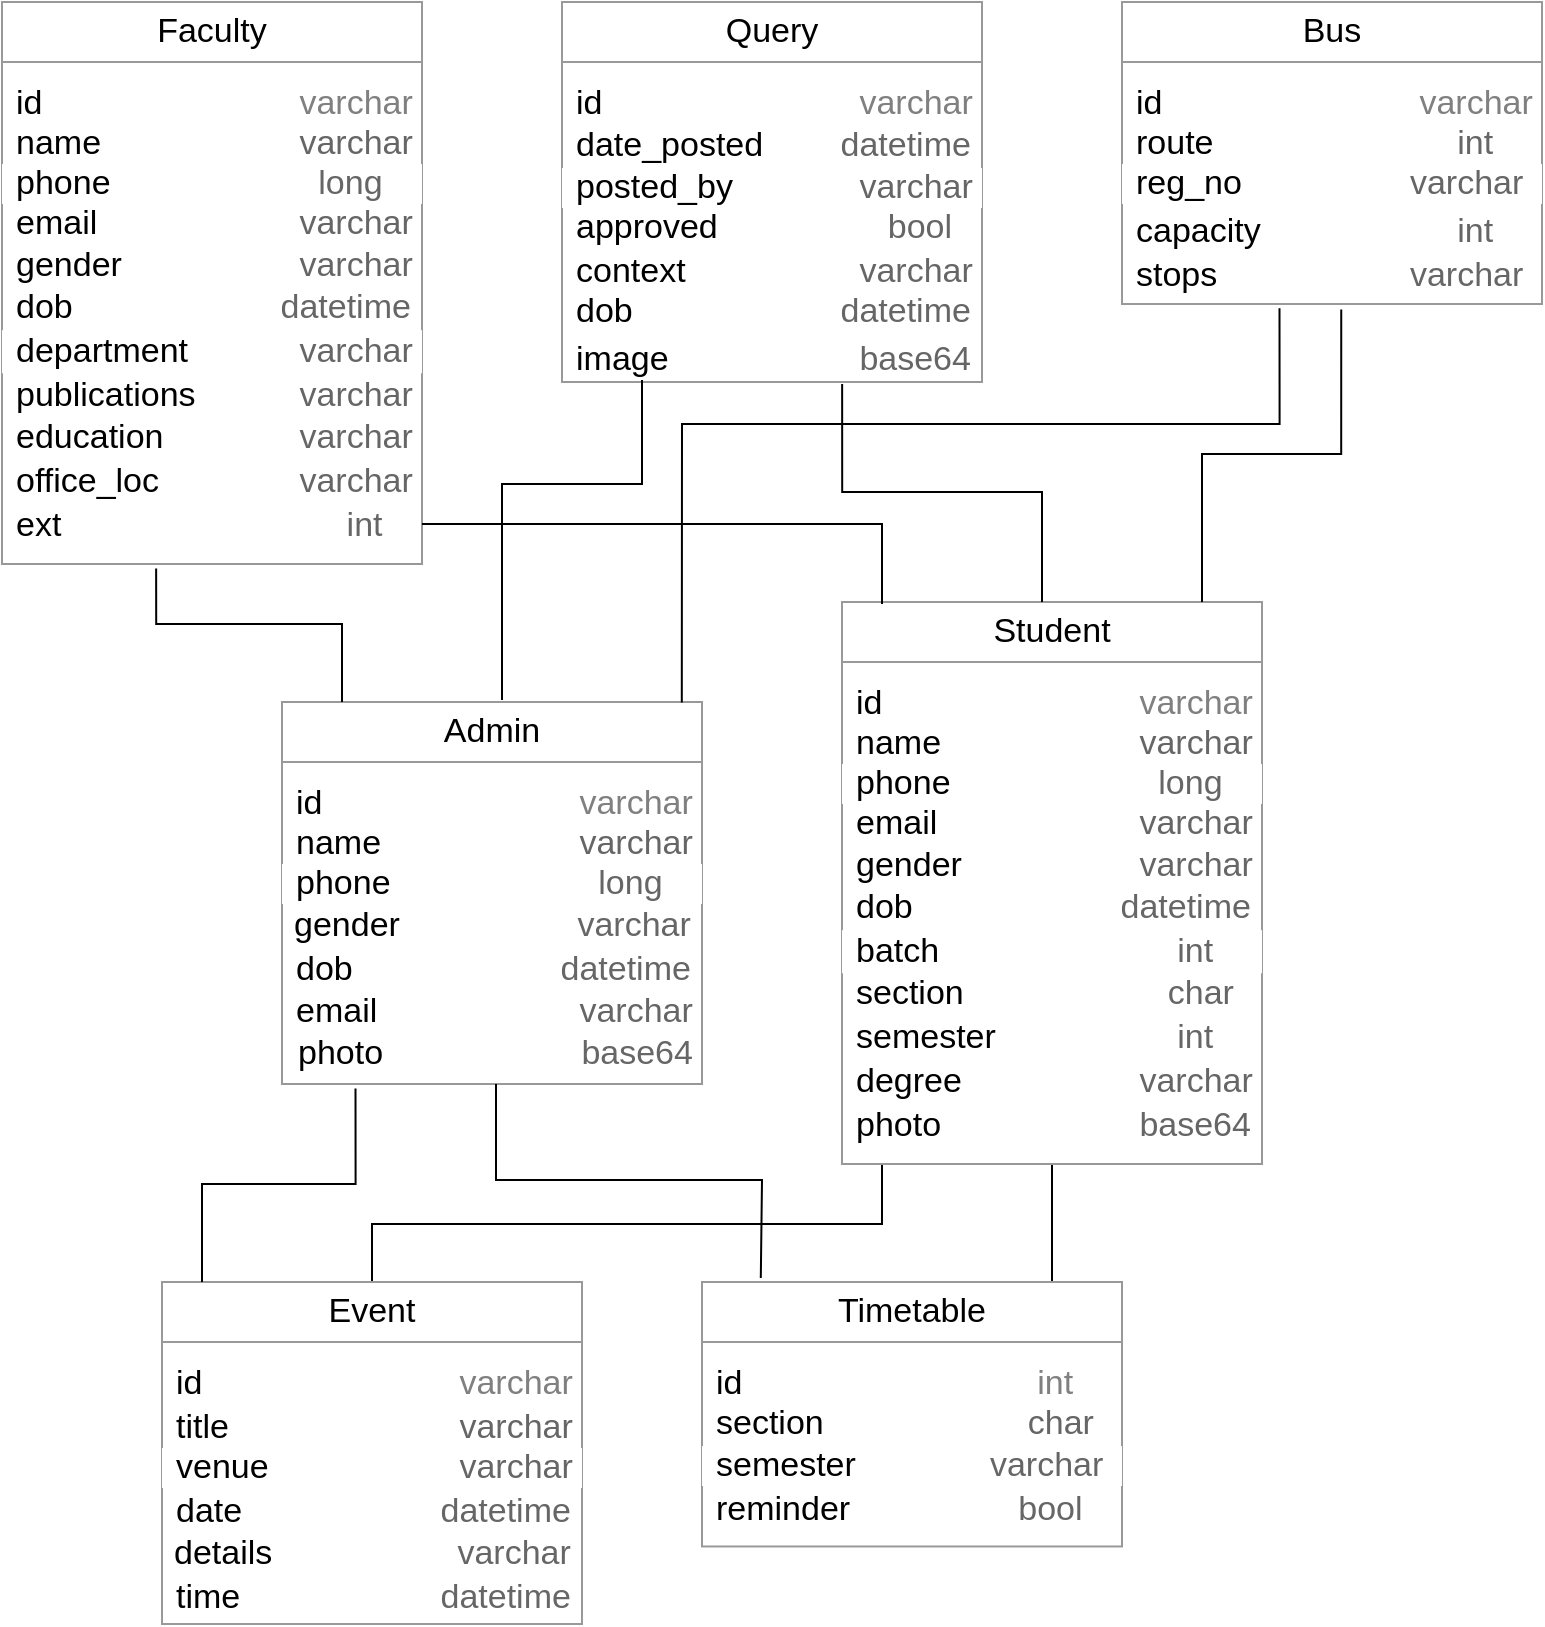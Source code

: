 <mxfile version="22.0.4" type="google">
  <diagram name="Page-1" id="ZrvhKkLFPCvadHWVegnk">
    <mxGraphModel grid="1" page="1" gridSize="10" guides="1" tooltips="1" connect="1" arrows="1" fold="1" pageScale="1" pageWidth="850" pageHeight="1100" math="0" shadow="0">
      <root>
        <mxCell id="0" />
        <mxCell id="1" parent="0" />
        <mxCell id="TV-LyPcgmKJFYzfQ5_gd-127" style="edgeStyle=orthogonalEdgeStyle;rounded=0;orthogonalLoop=1;jettySize=auto;html=1;endArrow=none;endFill=0;" edge="1" parent="1" source="TV-LyPcgmKJFYzfQ5_gd-1" target="TV-LyPcgmKJFYzfQ5_gd-99">
          <mxGeometry relative="1" as="geometry">
            <Array as="points">
              <mxPoint x="480" y="650" />
              <mxPoint x="225" y="650" />
            </Array>
          </mxGeometry>
        </mxCell>
        <mxCell id="TV-LyPcgmKJFYzfQ5_gd-128" style="edgeStyle=orthogonalEdgeStyle;rounded=0;orthogonalLoop=1;jettySize=auto;html=1;endArrow=none;endFill=0;" edge="1" parent="1" source="TV-LyPcgmKJFYzfQ5_gd-1" target="TV-LyPcgmKJFYzfQ5_gd-84">
          <mxGeometry relative="1" as="geometry">
            <Array as="points">
              <mxPoint x="565" y="670" />
              <mxPoint x="565" y="670" />
            </Array>
          </mxGeometry>
        </mxCell>
        <mxCell id="TV-LyPcgmKJFYzfQ5_gd-1" value="&amp;nbsp;" style="strokeWidth=1;shadow=0;dashed=0;align=center;html=1;shape=mxgraph.mockup.forms.rrect;rSize=0;strokeColor=#999999;fillColor=#ffffff;" vertex="1" parent="1">
          <mxGeometry x="460" y="340.0" width="210" height="280" as="geometry" />
        </mxCell>
        <mxCell id="TV-LyPcgmKJFYzfQ5_gd-2" value="&lt;font color=&quot;#000000&quot;&gt;Student&lt;/font&gt;" style="strokeWidth=1;shadow=0;dashed=0;align=center;html=1;shape=mxgraph.mockup.forms.rrect;rSize=0;strokeColor=#999999;fontColor=#008cff;fontSize=17;fillColor=#ffffff;resizeWidth=1;whiteSpace=wrap;" vertex="1" parent="TV-LyPcgmKJFYzfQ5_gd-1">
          <mxGeometry width="210" height="30" relative="1" as="geometry">
            <mxPoint y="-1" as="offset" />
          </mxGeometry>
        </mxCell>
        <mxCell id="TV-LyPcgmKJFYzfQ5_gd-3" value="&lt;font color=&quot;#000000&quot;&gt;id&lt;/font&gt;&lt;span style=&quot;white-space: pre;&quot;&gt;&#x9;&lt;/span&gt;&lt;span style=&quot;white-space: pre;&quot;&gt;&#x9;&lt;/span&gt;&lt;span style=&quot;white-space: pre;&quot;&gt;&#x9;&amp;nbsp;&lt;/span&gt;&amp;nbsp; &amp;nbsp; &amp;nbsp;&lt;font color=&quot;#808080&quot;&gt;varchar&lt;/font&gt;" style="strokeWidth=1;shadow=0;dashed=0;align=center;html=1;shape=mxgraph.mockup.forms.anchor;fontSize=17;fontColor=#666666;align=left;spacingLeft=5;resizeWidth=1;whiteSpace=wrap;" vertex="1" parent="TV-LyPcgmKJFYzfQ5_gd-1">
          <mxGeometry width="210" height="20" relative="1" as="geometry">
            <mxPoint y="40" as="offset" />
          </mxGeometry>
        </mxCell>
        <mxCell id="TV-LyPcgmKJFYzfQ5_gd-4" value="&lt;font color=&quot;#000000&quot;&gt;name&lt;/font&gt;&lt;span style=&quot;white-space: pre;&quot;&gt;&#x9;&lt;/span&gt;&lt;span style=&quot;white-space: pre;&quot;&gt;&#x9;&lt;/span&gt;&amp;nbsp; &amp;nbsp; &amp;nbsp; varchar" style="strokeWidth=1;shadow=0;dashed=0;align=center;html=1;shape=mxgraph.mockup.forms.anchor;fontSize=17;fontColor=#666666;align=left;spacingLeft=5;resizeWidth=1;whiteSpace=wrap;" vertex="1" parent="TV-LyPcgmKJFYzfQ5_gd-1">
          <mxGeometry width="210" height="20" relative="1" as="geometry">
            <mxPoint y="60" as="offset" />
          </mxGeometry>
        </mxCell>
        <mxCell id="TV-LyPcgmKJFYzfQ5_gd-5" value="&lt;font color=&quot;#000000&quot;&gt;phone&lt;/font&gt;&lt;span style=&quot;white-space: pre;&quot;&gt;&#x9;&lt;/span&gt;&lt;span style=&quot;white-space: pre;&quot;&gt;&#x9;&lt;span style=&quot;white-space: pre;&quot;&gt;&#x9;&lt;/span&gt;l&lt;/span&gt;ong" style="strokeWidth=1;shadow=0;dashed=0;align=center;html=1;shape=mxgraph.mockup.forms.rrect;rSize=0;fontSize=17;fontColor=#666666;align=left;spacingLeft=5;fillColor=#FFFFFF;strokeColor=none;resizeWidth=1;whiteSpace=wrap;" vertex="1" parent="TV-LyPcgmKJFYzfQ5_gd-1">
          <mxGeometry width="210" height="20" relative="1" as="geometry">
            <mxPoint y="80" as="offset" />
          </mxGeometry>
        </mxCell>
        <mxCell id="TV-LyPcgmKJFYzfQ5_gd-6" value="&lt;font color=&quot;#000000&quot;&gt;email&lt;/font&gt;&lt;span style=&quot;white-space: pre;&quot;&gt;&#x9;&lt;/span&gt;&lt;span style=&quot;white-space: pre;&quot;&gt;&#x9;&lt;/span&gt;&amp;nbsp; &amp;nbsp; &amp;nbsp; varchar" style="strokeWidth=1;shadow=0;dashed=0;align=center;html=1;shape=mxgraph.mockup.forms.anchor;fontSize=17;fontColor=#666666;align=left;spacingLeft=5;resizeWidth=1;whiteSpace=wrap;" vertex="1" parent="TV-LyPcgmKJFYzfQ5_gd-1">
          <mxGeometry width="210" height="20" relative="1" as="geometry">
            <mxPoint y="100" as="offset" />
          </mxGeometry>
        </mxCell>
        <mxCell id="TV-LyPcgmKJFYzfQ5_gd-19" value="&lt;font color=&quot;#000000&quot;&gt;gender&lt;/font&gt;&lt;span style=&quot;white-space: pre;&quot;&gt;&#x9;&lt;/span&gt;&lt;span style=&quot;white-space: pre;&quot;&gt;&#x9;&lt;/span&gt;&amp;nbsp; &amp;nbsp; &amp;nbsp; varchar" style="strokeWidth=1;shadow=0;dashed=0;align=center;html=1;shape=mxgraph.mockup.forms.anchor;fontSize=17;fontColor=#666666;align=left;spacingLeft=5;resizeWidth=1;whiteSpace=wrap;" vertex="1" parent="TV-LyPcgmKJFYzfQ5_gd-1">
          <mxGeometry y="120.003" width="210" height="21.538" as="geometry" />
        </mxCell>
        <mxCell id="TV-LyPcgmKJFYzfQ5_gd-20" value="&lt;font color=&quot;#000000&quot;&gt;dob&lt;/font&gt;&lt;span style=&quot;white-space: pre;&quot;&gt;&#x9;&lt;/span&gt;&lt;span style=&quot;white-space: pre;&quot;&gt;&#x9;&lt;/span&gt;&lt;span style=&quot;white-space: pre;&quot;&gt;&#x9;&lt;/span&gt;&amp;nbsp; &amp;nbsp; datetime" style="strokeWidth=1;shadow=0;dashed=0;align=center;html=1;shape=mxgraph.mockup.forms.anchor;fontSize=17;fontColor=#666666;align=left;spacingLeft=5;resizeWidth=1;whiteSpace=wrap;" vertex="1" parent="TV-LyPcgmKJFYzfQ5_gd-1">
          <mxGeometry y="141.543" width="210" height="21.538" as="geometry" />
        </mxCell>
        <mxCell id="TV-LyPcgmKJFYzfQ5_gd-21" value="&lt;font color=&quot;#000000&quot;&gt;batch&lt;/font&gt;&lt;span style=&quot;white-space: pre;&quot;&gt;&#x9;&lt;/span&gt;&lt;span style=&quot;white-space: pre;&quot;&gt;&#x9;&lt;span style=&quot;white-space: pre;&quot;&gt;&#x9;&lt;/span&gt;  i&lt;/span&gt;nt" style="strokeWidth=1;shadow=0;dashed=0;align=center;html=1;shape=mxgraph.mockup.forms.rrect;rSize=0;fontSize=17;fontColor=#666666;align=left;spacingLeft=5;fillColor=#FFFFFF;strokeColor=none;resizeWidth=1;whiteSpace=wrap;" vertex="1" parent="TV-LyPcgmKJFYzfQ5_gd-1">
          <mxGeometry y="163.082" width="210" height="21.538" as="geometry" />
        </mxCell>
        <mxCell id="TV-LyPcgmKJFYzfQ5_gd-22" value="&lt;font color=&quot;#000000&quot;&gt;section&lt;/font&gt;&lt;span style=&quot;white-space: pre;&quot;&gt;&#x9;&lt;/span&gt;&lt;span style=&quot;white-space: pre;&quot;&gt;&#x9;&lt;/span&gt;&amp;nbsp; &amp;nbsp; &amp;nbsp; &amp;nbsp; &amp;nbsp;char" style="strokeWidth=1;shadow=0;dashed=0;align=center;html=1;shape=mxgraph.mockup.forms.anchor;fontSize=17;fontColor=#666666;align=left;spacingLeft=5;resizeWidth=1;whiteSpace=wrap;" vertex="1" parent="TV-LyPcgmKJFYzfQ5_gd-1">
          <mxGeometry y="184.621" width="210" height="21.538" as="geometry" />
        </mxCell>
        <mxCell id="TV-LyPcgmKJFYzfQ5_gd-24" value="&lt;font color=&quot;#000000&quot;&gt;semester&lt;/font&gt;&lt;span style=&quot;white-space: pre;&quot;&gt;&#x9;&lt;/span&gt;&lt;span style=&quot;white-space: pre;&quot;&gt;&#x9;&lt;/span&gt;&amp;nbsp; &amp;nbsp; &lt;span style=&quot;white-space: pre;&quot;&gt;&#x9;&lt;/span&gt;&amp;nbsp; int" style="strokeWidth=1;shadow=0;dashed=0;align=center;html=1;shape=mxgraph.mockup.forms.anchor;fontSize=17;fontColor=#666666;align=left;spacingLeft=5;resizeWidth=1;whiteSpace=wrap;" vertex="1" parent="TV-LyPcgmKJFYzfQ5_gd-1">
          <mxGeometry y="206.157" width="210" height="21.538" as="geometry" />
        </mxCell>
        <mxCell id="TV-LyPcgmKJFYzfQ5_gd-26" value="&lt;font color=&quot;#000000&quot;&gt;degree&lt;/font&gt;&lt;span style=&quot;white-space: pre;&quot;&gt;&#x9;&lt;/span&gt;&lt;span style=&quot;white-space: pre;&quot;&gt;&#x9;&lt;/span&gt;&amp;nbsp; &amp;nbsp; &amp;nbsp; varchar" style="strokeWidth=1;shadow=0;dashed=0;align=center;html=1;shape=mxgraph.mockup.forms.anchor;fontSize=17;fontColor=#666666;align=left;spacingLeft=5;resizeWidth=1;whiteSpace=wrap;" vertex="1" parent="TV-LyPcgmKJFYzfQ5_gd-1">
          <mxGeometry y="228.462" width="210" height="21.538" as="geometry" />
        </mxCell>
        <mxCell id="TV-LyPcgmKJFYzfQ5_gd-27" value="&lt;font color=&quot;#000000&quot;&gt;photo&lt;/font&gt;&lt;span style=&quot;white-space: pre;&quot;&gt;&#x9;&lt;/span&gt;&lt;span style=&quot;white-space: pre;&quot;&gt;&#x9;&lt;/span&gt;&amp;nbsp; &amp;nbsp; &amp;nbsp; base64" style="strokeWidth=1;shadow=0;dashed=0;align=center;html=1;shape=mxgraph.mockup.forms.anchor;fontSize=17;fontColor=#666666;align=left;spacingLeft=5;resizeWidth=1;whiteSpace=wrap;" vertex="1" parent="TV-LyPcgmKJFYzfQ5_gd-1">
          <mxGeometry y="250.004" width="210" height="21.538" as="geometry" />
        </mxCell>
        <mxCell id="TV-LyPcgmKJFYzfQ5_gd-29" value="&amp;nbsp;" style="strokeWidth=1;shadow=0;dashed=0;align=center;html=1;shape=mxgraph.mockup.forms.rrect;rSize=0;strokeColor=#999999;fillColor=#ffffff;" vertex="1" parent="1">
          <mxGeometry x="180" y="390" width="210" height="190" as="geometry" />
        </mxCell>
        <mxCell id="TV-LyPcgmKJFYzfQ5_gd-30" value="&lt;font color=&quot;#000000&quot;&gt;Admin&lt;/font&gt;" style="strokeWidth=1;shadow=0;dashed=0;align=center;html=1;shape=mxgraph.mockup.forms.rrect;rSize=0;strokeColor=#999999;fontColor=#008cff;fontSize=17;fillColor=#ffffff;resizeWidth=1;whiteSpace=wrap;" vertex="1" parent="TV-LyPcgmKJFYzfQ5_gd-29">
          <mxGeometry width="210" height="30" relative="1" as="geometry">
            <mxPoint y="-1" as="offset" />
          </mxGeometry>
        </mxCell>
        <mxCell id="TV-LyPcgmKJFYzfQ5_gd-31" value="&lt;font color=&quot;#000000&quot;&gt;id&lt;/font&gt;&lt;span style=&quot;white-space: pre;&quot;&gt;&#x9;&lt;/span&gt;&lt;span style=&quot;white-space: pre;&quot;&gt;&#x9;&lt;/span&gt;&lt;span style=&quot;white-space: pre;&quot;&gt;&#x9;&amp;nbsp;&lt;/span&gt;&amp;nbsp; &amp;nbsp; &amp;nbsp;&lt;font color=&quot;#808080&quot;&gt;varchar&lt;/font&gt;" style="strokeWidth=1;shadow=0;dashed=0;align=center;html=1;shape=mxgraph.mockup.forms.anchor;fontSize=17;fontColor=#666666;align=left;spacingLeft=5;resizeWidth=1;whiteSpace=wrap;" vertex="1" parent="TV-LyPcgmKJFYzfQ5_gd-29">
          <mxGeometry width="210" height="20" relative="1" as="geometry">
            <mxPoint y="40" as="offset" />
          </mxGeometry>
        </mxCell>
        <mxCell id="TV-LyPcgmKJFYzfQ5_gd-32" value="&lt;font color=&quot;#000000&quot;&gt;name&lt;/font&gt;&lt;span style=&quot;white-space: pre;&quot;&gt;&#x9;&lt;/span&gt;&lt;span style=&quot;white-space: pre;&quot;&gt;&#x9;&lt;/span&gt;&amp;nbsp; &amp;nbsp; &amp;nbsp; varchar" style="strokeWidth=1;shadow=0;dashed=0;align=center;html=1;shape=mxgraph.mockup.forms.anchor;fontSize=17;fontColor=#666666;align=left;spacingLeft=5;resizeWidth=1;whiteSpace=wrap;" vertex="1" parent="TV-LyPcgmKJFYzfQ5_gd-29">
          <mxGeometry width="210" height="20" relative="1" as="geometry">
            <mxPoint y="60" as="offset" />
          </mxGeometry>
        </mxCell>
        <mxCell id="TV-LyPcgmKJFYzfQ5_gd-33" value="&lt;font color=&quot;#000000&quot;&gt;phone&lt;/font&gt;&lt;span style=&quot;white-space: pre;&quot;&gt;&#x9;&lt;/span&gt;&lt;span style=&quot;white-space: pre;&quot;&gt;&#x9;&lt;span style=&quot;white-space: pre;&quot;&gt;&#x9;&lt;/span&gt;l&lt;/span&gt;ong" style="strokeWidth=1;shadow=0;dashed=0;align=center;html=1;shape=mxgraph.mockup.forms.rrect;rSize=0;fontSize=17;fontColor=#666666;align=left;spacingLeft=5;fillColor=#FFFFFF;strokeColor=none;resizeWidth=1;whiteSpace=wrap;" vertex="1" parent="TV-LyPcgmKJFYzfQ5_gd-29">
          <mxGeometry width="210" height="20" relative="1" as="geometry">
            <mxPoint y="80" as="offset" />
          </mxGeometry>
        </mxCell>
        <mxCell id="TV-LyPcgmKJFYzfQ5_gd-34" value="&lt;font color=&quot;#000000&quot;&gt;email&lt;/font&gt;&lt;span style=&quot;white-space: pre;&quot;&gt;&#x9;&lt;/span&gt;&lt;span style=&quot;white-space: pre;&quot;&gt;&#x9;&lt;/span&gt;&amp;nbsp; &amp;nbsp; &amp;nbsp; varchar" style="strokeWidth=1;shadow=0;dashed=0;align=center;html=1;shape=mxgraph.mockup.forms.anchor;fontSize=17;fontColor=#666666;align=left;spacingLeft=5;resizeWidth=1;whiteSpace=wrap;" vertex="1" parent="TV-LyPcgmKJFYzfQ5_gd-29">
          <mxGeometry width="210" height="20" relative="1" as="geometry">
            <mxPoint y="144" as="offset" />
          </mxGeometry>
        </mxCell>
        <mxCell id="TV-LyPcgmKJFYzfQ5_gd-35" value="&lt;font color=&quot;#000000&quot;&gt;gender&lt;/font&gt;&lt;span style=&quot;white-space: pre;&quot;&gt;&#x9;&lt;/span&gt;&lt;span style=&quot;white-space: pre;&quot;&gt;&#x9;&lt;/span&gt;&amp;nbsp; &amp;nbsp; &amp;nbsp; varchar" style="strokeWidth=1;shadow=0;dashed=0;align=center;html=1;shape=mxgraph.mockup.forms.anchor;fontSize=17;fontColor=#666666;align=left;spacingLeft=5;resizeWidth=1;whiteSpace=wrap;" vertex="1" parent="TV-LyPcgmKJFYzfQ5_gd-29">
          <mxGeometry x="-1" y="104.001" width="210" height="14.615" as="geometry" />
        </mxCell>
        <mxCell id="TV-LyPcgmKJFYzfQ5_gd-36" value="&lt;font color=&quot;#000000&quot;&gt;dob&lt;/font&gt;&lt;span style=&quot;white-space: pre;&quot;&gt;&#x9;&lt;/span&gt;&lt;span style=&quot;white-space: pre;&quot;&gt;&#x9;&lt;/span&gt;&lt;span style=&quot;white-space: pre;&quot;&gt;&#x9;&lt;/span&gt;&amp;nbsp; &amp;nbsp; datetime" style="strokeWidth=1;shadow=0;dashed=0;align=center;html=1;shape=mxgraph.mockup.forms.anchor;fontSize=17;fontColor=#666666;align=left;spacingLeft=5;resizeWidth=1;whiteSpace=wrap;" vertex="1" parent="TV-LyPcgmKJFYzfQ5_gd-29">
          <mxGeometry y="125.997" width="210" height="14.615" as="geometry" />
        </mxCell>
        <mxCell id="TV-LyPcgmKJFYzfQ5_gd-41" value="&lt;font color=&quot;#000000&quot;&gt;photo&lt;/font&gt;&lt;span style=&quot;white-space: pre;&quot;&gt;&#x9;&lt;/span&gt;&lt;span style=&quot;white-space: pre;&quot;&gt;&#x9;&lt;/span&gt;&amp;nbsp; &amp;nbsp; &amp;nbsp; base64" style="strokeWidth=1;shadow=0;dashed=0;align=center;html=1;shape=mxgraph.mockup.forms.anchor;fontSize=17;fontColor=#666666;align=left;spacingLeft=5;resizeWidth=1;whiteSpace=wrap;" vertex="1" parent="TV-LyPcgmKJFYzfQ5_gd-29">
          <mxGeometry x="1" y="168.004" width="210" height="14.615" as="geometry" />
        </mxCell>
        <mxCell id="TV-LyPcgmKJFYzfQ5_gd-51" value="&amp;nbsp;" style="strokeWidth=1;shadow=0;dashed=0;align=center;html=1;shape=mxgraph.mockup.forms.rrect;rSize=0;strokeColor=#999999;fillColor=#ffffff;" vertex="1" parent="1">
          <mxGeometry x="600" y="40" width="210" height="150" as="geometry" />
        </mxCell>
        <mxCell id="TV-LyPcgmKJFYzfQ5_gd-52" value="&lt;font color=&quot;#000000&quot;&gt;Bus&lt;/font&gt;" style="strokeWidth=1;shadow=0;dashed=0;align=center;html=1;shape=mxgraph.mockup.forms.rrect;rSize=0;strokeColor=#999999;fontColor=#008cff;fontSize=17;fillColor=#ffffff;resizeWidth=1;whiteSpace=wrap;" vertex="1" parent="TV-LyPcgmKJFYzfQ5_gd-51">
          <mxGeometry width="210" height="30" relative="1" as="geometry">
            <mxPoint y="-1" as="offset" />
          </mxGeometry>
        </mxCell>
        <mxCell id="TV-LyPcgmKJFYzfQ5_gd-53" value="&lt;font color=&quot;#000000&quot;&gt;id&lt;/font&gt;&lt;span style=&quot;white-space: pre;&quot;&gt;&#x9;&lt;/span&gt;&lt;span style=&quot;white-space: pre;&quot;&gt;&#x9;&lt;/span&gt;&lt;span style=&quot;white-space: pre;&quot;&gt;&#x9;&amp;nbsp;&lt;/span&gt;&amp;nbsp; &amp;nbsp; &amp;nbsp;&lt;font color=&quot;#808080&quot;&gt;varchar&lt;/font&gt;" style="strokeWidth=1;shadow=0;dashed=0;align=center;html=1;shape=mxgraph.mockup.forms.anchor;fontSize=17;fontColor=#666666;align=left;spacingLeft=5;resizeWidth=1;whiteSpace=wrap;" vertex="1" parent="TV-LyPcgmKJFYzfQ5_gd-51">
          <mxGeometry width="210" height="20" relative="1" as="geometry">
            <mxPoint y="40" as="offset" />
          </mxGeometry>
        </mxCell>
        <mxCell id="TV-LyPcgmKJFYzfQ5_gd-54" value="&lt;font color=&quot;#000000&quot;&gt;route&lt;/font&gt;&lt;span style=&quot;white-space: pre;&quot;&gt;&#x9;&lt;/span&gt;&lt;span style=&quot;white-space: pre;&quot;&gt;&#x9;&lt;/span&gt;&amp;nbsp; &amp;nbsp; &amp;nbsp; &lt;span style=&quot;white-space: pre;&quot;&gt;&#x9;&lt;/span&gt;&amp;nbsp; int" style="strokeWidth=1;shadow=0;dashed=0;align=center;html=1;shape=mxgraph.mockup.forms.anchor;fontSize=17;fontColor=#666666;align=left;spacingLeft=5;resizeWidth=1;whiteSpace=wrap;" vertex="1" parent="TV-LyPcgmKJFYzfQ5_gd-51">
          <mxGeometry width="210" height="20" relative="1" as="geometry">
            <mxPoint y="60" as="offset" />
          </mxGeometry>
        </mxCell>
        <mxCell id="TV-LyPcgmKJFYzfQ5_gd-55" value="&lt;font color=&quot;#000000&quot;&gt;reg_no&amp;nbsp; &amp;nbsp; &lt;/font&gt;&lt;span style=&quot;white-space: pre;&quot;&gt;&#x9;&lt;/span&gt;&lt;span style=&quot;white-space: pre;&quot;&gt;&#x9;&lt;/span&gt;&amp;nbsp; &amp;nbsp; &amp;nbsp;varchar" style="strokeWidth=1;shadow=0;dashed=0;align=center;html=1;shape=mxgraph.mockup.forms.rrect;rSize=0;fontSize=17;fontColor=#666666;align=left;spacingLeft=5;fillColor=#FFFFFF;strokeColor=none;resizeWidth=1;whiteSpace=wrap;" vertex="1" parent="TV-LyPcgmKJFYzfQ5_gd-51">
          <mxGeometry width="210" height="20" relative="1" as="geometry">
            <mxPoint y="80" as="offset" />
          </mxGeometry>
        </mxCell>
        <mxCell id="TV-LyPcgmKJFYzfQ5_gd-57" value="&lt;font color=&quot;#000000&quot;&gt;capacity&lt;/font&gt;&lt;span style=&quot;white-space: pre;&quot;&gt;&#x9;&lt;/span&gt;&lt;span style=&quot;white-space: pre;&quot;&gt;&#x9;&lt;/span&gt;&amp;nbsp; &amp;nbsp; &amp;nbsp;&lt;span style=&quot;white-space: pre;&quot;&gt;&#x9;&lt;/span&gt;&amp;nbsp; int" style="strokeWidth=1;shadow=0;dashed=0;align=center;html=1;shape=mxgraph.mockup.forms.anchor;fontSize=17;fontColor=#666666;align=left;spacingLeft=5;resizeWidth=1;whiteSpace=wrap;" vertex="1" parent="TV-LyPcgmKJFYzfQ5_gd-51">
          <mxGeometry y="107.996" width="210" height="11.538" as="geometry" />
        </mxCell>
        <mxCell id="TV-LyPcgmKJFYzfQ5_gd-58" value="&lt;font color=&quot;#000000&quot;&gt;stops&lt;/font&gt;&lt;span style=&quot;white-space: pre;&quot;&gt;&#x9;&lt;/span&gt;&lt;span style=&quot;white-space: pre;&quot;&gt;&#x9;&lt;/span&gt;&amp;nbsp; &amp;nbsp; &amp;nbsp;varchar" style="strokeWidth=1;shadow=0;dashed=0;align=center;html=1;shape=mxgraph.mockup.forms.anchor;fontSize=17;fontColor=#666666;align=left;spacingLeft=5;resizeWidth=1;whiteSpace=wrap;" vertex="1" parent="TV-LyPcgmKJFYzfQ5_gd-51">
          <mxGeometry y="130.001" width="210" height="11.538" as="geometry" />
        </mxCell>
        <mxCell id="TV-LyPcgmKJFYzfQ5_gd-60" value="&amp;nbsp;" style="strokeWidth=1;shadow=0;dashed=0;align=center;html=1;shape=mxgraph.mockup.forms.rrect;rSize=0;strokeColor=#999999;fillColor=#ffffff;" vertex="1" parent="1">
          <mxGeometry x="320" y="40" width="210" height="189.002" as="geometry" />
        </mxCell>
        <mxCell id="TV-LyPcgmKJFYzfQ5_gd-61" value="&lt;font color=&quot;#000000&quot;&gt;Query&lt;/font&gt;" style="strokeWidth=1;shadow=0;dashed=0;align=center;html=1;shape=mxgraph.mockup.forms.rrect;rSize=0;strokeColor=#999999;fontColor=#008cff;fontSize=17;fillColor=#ffffff;resizeWidth=1;whiteSpace=wrap;" vertex="1" parent="TV-LyPcgmKJFYzfQ5_gd-60">
          <mxGeometry width="210" height="30" relative="1" as="geometry">
            <mxPoint y="-1" as="offset" />
          </mxGeometry>
        </mxCell>
        <mxCell id="TV-LyPcgmKJFYzfQ5_gd-62" value="&lt;font color=&quot;#000000&quot;&gt;id&lt;/font&gt;&lt;span style=&quot;white-space: pre;&quot;&gt;&#x9;&lt;/span&gt;&lt;span style=&quot;white-space: pre;&quot;&gt;&#x9;&lt;/span&gt;&lt;span style=&quot;white-space: pre;&quot;&gt;&#x9;&amp;nbsp;&lt;/span&gt;&amp;nbsp; &amp;nbsp; &amp;nbsp;&lt;font color=&quot;#808080&quot;&gt;varchar&lt;/font&gt;" style="strokeWidth=1;shadow=0;dashed=0;align=center;html=1;shape=mxgraph.mockup.forms.anchor;fontSize=17;fontColor=#666666;align=left;spacingLeft=5;resizeWidth=1;whiteSpace=wrap;" vertex="1" parent="TV-LyPcgmKJFYzfQ5_gd-60">
          <mxGeometry width="210" height="20" relative="1" as="geometry">
            <mxPoint y="40" as="offset" />
          </mxGeometry>
        </mxCell>
        <mxCell id="TV-LyPcgmKJFYzfQ5_gd-63" value="&lt;font color=&quot;#000000&quot;&gt;date_posted&lt;/font&gt;&lt;span style=&quot;white-space: pre;&quot;&gt;&#x9;&lt;/span&gt;&amp;nbsp; &amp;nbsp; datetime" style="strokeWidth=1;shadow=0;dashed=0;align=center;html=1;shape=mxgraph.mockup.forms.anchor;fontSize=17;fontColor=#666666;align=left;spacingLeft=5;resizeWidth=1;whiteSpace=wrap;" vertex="1" parent="TV-LyPcgmKJFYzfQ5_gd-60">
          <mxGeometry width="210" height="20" relative="1" as="geometry">
            <mxPoint y="61" as="offset" />
          </mxGeometry>
        </mxCell>
        <mxCell id="TV-LyPcgmKJFYzfQ5_gd-64" value="&lt;font color=&quot;#000000&quot;&gt;posted_by&lt;/font&gt;&lt;span style=&quot;white-space: pre;&quot;&gt;&#x9;&lt;/span&gt;&amp;nbsp; &amp;nbsp; &amp;nbsp; varchar" style="strokeWidth=1;shadow=0;dashed=0;align=center;html=1;shape=mxgraph.mockup.forms.rrect;rSize=0;fontSize=17;fontColor=#666666;align=left;spacingLeft=5;fillColor=#FFFFFF;strokeColor=none;resizeWidth=1;whiteSpace=wrap;" vertex="1" parent="TV-LyPcgmKJFYzfQ5_gd-60">
          <mxGeometry width="210" height="20" relative="1" as="geometry">
            <mxPoint y="82" as="offset" />
          </mxGeometry>
        </mxCell>
        <mxCell id="TV-LyPcgmKJFYzfQ5_gd-65" value="&lt;font color=&quot;#000000&quot;&gt;approved&lt;/font&gt;&lt;span style=&quot;white-space: pre;&quot;&gt;&#x9;&lt;/span&gt;&lt;span style=&quot;white-space: pre;&quot;&gt;&#x9;&lt;/span&gt;&amp;nbsp; &amp;nbsp; &amp;nbsp; &amp;nbsp; &amp;nbsp;bool" style="strokeWidth=1;shadow=0;dashed=0;align=center;html=1;shape=mxgraph.mockup.forms.anchor;fontSize=17;fontColor=#666666;align=left;spacingLeft=5;resizeWidth=1;whiteSpace=wrap;" vertex="1" parent="TV-LyPcgmKJFYzfQ5_gd-60">
          <mxGeometry width="210" height="20" relative="1" as="geometry">
            <mxPoint y="102" as="offset" />
          </mxGeometry>
        </mxCell>
        <mxCell id="TV-LyPcgmKJFYzfQ5_gd-66" value="&lt;font color=&quot;#000000&quot;&gt;context&lt;/font&gt;&lt;span style=&quot;white-space: pre;&quot;&gt;&#x9;&lt;/span&gt;&lt;span style=&quot;white-space: pre;&quot;&gt;&#x9;&lt;/span&gt;&amp;nbsp; &amp;nbsp; &amp;nbsp; varchar" style="strokeWidth=1;shadow=0;dashed=0;align=center;html=1;shape=mxgraph.mockup.forms.anchor;fontSize=17;fontColor=#666666;align=left;spacingLeft=5;resizeWidth=1;whiteSpace=wrap;" vertex="1" parent="TV-LyPcgmKJFYzfQ5_gd-60">
          <mxGeometry y="126.352" width="210" height="14.538" as="geometry" />
        </mxCell>
        <mxCell id="TV-LyPcgmKJFYzfQ5_gd-67" value="&lt;font color=&quot;#000000&quot;&gt;dob&lt;/font&gt;&lt;span style=&quot;white-space: pre;&quot;&gt;&#x9;&lt;/span&gt;&lt;span style=&quot;white-space: pre;&quot;&gt;&#x9;&lt;/span&gt;&lt;span style=&quot;white-space: pre;&quot;&gt;&#x9;&lt;/span&gt;&amp;nbsp; &amp;nbsp; datetime" style="strokeWidth=1;shadow=0;dashed=0;align=center;html=1;shape=mxgraph.mockup.forms.anchor;fontSize=17;fontColor=#666666;align=left;spacingLeft=5;resizeWidth=1;whiteSpace=wrap;" vertex="1" parent="TV-LyPcgmKJFYzfQ5_gd-60">
          <mxGeometry y="146.891" width="210" height="14.538" as="geometry" />
        </mxCell>
        <mxCell id="TV-LyPcgmKJFYzfQ5_gd-72" value="&lt;font color=&quot;#000000&quot;&gt;image&lt;/font&gt;&lt;span style=&quot;white-space: pre;&quot;&gt;&#x9;&lt;/span&gt;&lt;span style=&quot;white-space: pre;&quot;&gt;&#x9;&lt;/span&gt;&amp;nbsp; &amp;nbsp; &amp;nbsp; base64" style="strokeWidth=1;shadow=0;dashed=0;align=center;html=1;shape=mxgraph.mockup.forms.anchor;fontSize=17;fontColor=#666666;align=left;spacingLeft=5;resizeWidth=1;whiteSpace=wrap;" vertex="1" parent="TV-LyPcgmKJFYzfQ5_gd-60">
          <mxGeometry y="167.464" width="210" height="21.538" as="geometry" />
        </mxCell>
        <mxCell id="TV-LyPcgmKJFYzfQ5_gd-83" value="&amp;nbsp;" style="strokeWidth=1;shadow=0;dashed=0;align=center;html=1;shape=mxgraph.mockup.forms.rrect;rSize=0;strokeColor=#999999;fillColor=#ffffff;" vertex="1" parent="1">
          <mxGeometry x="390" y="680" width="210" height="131.23" as="geometry" />
        </mxCell>
        <mxCell id="TV-LyPcgmKJFYzfQ5_gd-84" value="&lt;font color=&quot;#000000&quot;&gt;Timetable&lt;/font&gt;" style="strokeWidth=1;shadow=0;dashed=0;align=center;html=1;shape=mxgraph.mockup.forms.rrect;rSize=0;strokeColor=#999999;fontColor=#008cff;fontSize=17;fillColor=#ffffff;resizeWidth=1;whiteSpace=wrap;" vertex="1" parent="TV-LyPcgmKJFYzfQ5_gd-83">
          <mxGeometry width="210" height="30" relative="1" as="geometry">
            <mxPoint y="-1" as="offset" />
          </mxGeometry>
        </mxCell>
        <mxCell id="TV-LyPcgmKJFYzfQ5_gd-85" value="&lt;font color=&quot;#000000&quot;&gt;id&lt;/font&gt;&lt;span style=&quot;white-space: pre;&quot;&gt;&#x9;&lt;/span&gt;&lt;span style=&quot;white-space: pre;&quot;&gt;&#x9;&lt;/span&gt;&lt;span style=&quot;white-space: pre;&quot;&gt;&#x9;&amp;nbsp;&lt;/span&gt;&amp;nbsp; &amp;nbsp; &amp;nbsp;&lt;span style=&quot;white-space: pre;&quot;&gt;&#x9;&lt;/span&gt;&amp;nbsp;&amp;nbsp;&lt;font color=&quot;#808080&quot;&gt;int&lt;/font&gt;" style="strokeWidth=1;shadow=0;dashed=0;align=center;html=1;shape=mxgraph.mockup.forms.anchor;fontSize=17;fontColor=#666666;align=left;spacingLeft=5;resizeWidth=1;whiteSpace=wrap;" vertex="1" parent="TV-LyPcgmKJFYzfQ5_gd-83">
          <mxGeometry width="210" height="20" relative="1" as="geometry">
            <mxPoint y="40" as="offset" />
          </mxGeometry>
        </mxCell>
        <mxCell id="TV-LyPcgmKJFYzfQ5_gd-86" value="&lt;font color=&quot;#000000&quot;&gt;section&lt;/font&gt;&lt;span style=&quot;white-space: pre;&quot;&gt;&#x9;&lt;/span&gt;&lt;span style=&quot;white-space: pre;&quot;&gt;&#x9;&lt;/span&gt;&amp;nbsp; &amp;nbsp; &amp;nbsp; &amp;nbsp; &amp;nbsp;char" style="strokeWidth=1;shadow=0;dashed=0;align=center;html=1;shape=mxgraph.mockup.forms.anchor;fontSize=17;fontColor=#666666;align=left;spacingLeft=5;resizeWidth=1;whiteSpace=wrap;" vertex="1" parent="TV-LyPcgmKJFYzfQ5_gd-83">
          <mxGeometry width="210" height="20" relative="1" as="geometry">
            <mxPoint y="60" as="offset" />
          </mxGeometry>
        </mxCell>
        <mxCell id="TV-LyPcgmKJFYzfQ5_gd-87" value="&lt;font color=&quot;#000000&quot;&gt;semester&lt;/font&gt;&lt;span style=&quot;white-space: pre;&quot;&gt;&#x9;&lt;/span&gt;&lt;span style=&quot;white-space: pre;&quot;&gt;&#x9;&lt;/span&gt;&amp;nbsp; &amp;nbsp; &amp;nbsp;varchar" style="strokeWidth=1;shadow=0;dashed=0;align=center;html=1;shape=mxgraph.mockup.forms.rrect;rSize=0;fontSize=17;fontColor=#666666;align=left;spacingLeft=5;fillColor=#FFFFFF;strokeColor=none;resizeWidth=1;whiteSpace=wrap;" vertex="1" parent="TV-LyPcgmKJFYzfQ5_gd-83">
          <mxGeometry width="210" height="20" relative="1" as="geometry">
            <mxPoint y="81" as="offset" />
          </mxGeometry>
        </mxCell>
        <mxCell id="TV-LyPcgmKJFYzfQ5_gd-88" value="&lt;font color=&quot;#000000&quot;&gt;reminder&lt;/font&gt;&lt;span style=&quot;white-space: pre;&quot;&gt;&#x9;&lt;/span&gt;&lt;span style=&quot;white-space: pre;&quot;&gt;&#x9;&lt;/span&gt;&amp;nbsp; &amp;nbsp; &amp;nbsp;&lt;span style=&quot;white-space: pre;&quot;&gt;&#x9;&lt;/span&gt;bool" style="strokeWidth=1;shadow=0;dashed=0;align=center;html=1;shape=mxgraph.mockup.forms.anchor;fontSize=17;fontColor=#666666;align=left;spacingLeft=5;resizeWidth=1;whiteSpace=wrap;" vertex="1" parent="TV-LyPcgmKJFYzfQ5_gd-83">
          <mxGeometry y="108.232" width="210" height="10.095" as="geometry" />
        </mxCell>
        <mxCell id="TV-LyPcgmKJFYzfQ5_gd-98" value="&amp;nbsp;" style="strokeWidth=1;shadow=0;dashed=0;align=center;html=1;shape=mxgraph.mockup.forms.rrect;rSize=0;strokeColor=#999999;fillColor=#ffffff;" vertex="1" parent="1">
          <mxGeometry x="120" y="680" width="210" height="170" as="geometry" />
        </mxCell>
        <mxCell id="TV-LyPcgmKJFYzfQ5_gd-99" value="&lt;font color=&quot;#000000&quot;&gt;Event&lt;/font&gt;" style="strokeWidth=1;shadow=0;dashed=0;align=center;html=1;shape=mxgraph.mockup.forms.rrect;rSize=0;strokeColor=#999999;fontColor=#008cff;fontSize=17;fillColor=#ffffff;resizeWidth=1;whiteSpace=wrap;" vertex="1" parent="TV-LyPcgmKJFYzfQ5_gd-98">
          <mxGeometry width="210" height="30" relative="1" as="geometry">
            <mxPoint y="-1" as="offset" />
          </mxGeometry>
        </mxCell>
        <mxCell id="TV-LyPcgmKJFYzfQ5_gd-100" value="&lt;font color=&quot;#000000&quot;&gt;id&lt;/font&gt;&lt;span style=&quot;white-space: pre;&quot;&gt;&#x9;&lt;/span&gt;&lt;span style=&quot;white-space: pre;&quot;&gt;&#x9;&lt;/span&gt;&lt;span style=&quot;white-space: pre;&quot;&gt;&#x9;&amp;nbsp;&lt;/span&gt;&amp;nbsp; &amp;nbsp; &amp;nbsp;&lt;font color=&quot;#808080&quot;&gt;varchar&lt;/font&gt;" style="strokeWidth=1;shadow=0;dashed=0;align=center;html=1;shape=mxgraph.mockup.forms.anchor;fontSize=17;fontColor=#666666;align=left;spacingLeft=5;resizeWidth=1;whiteSpace=wrap;" vertex="1" parent="TV-LyPcgmKJFYzfQ5_gd-98">
          <mxGeometry width="210" height="20" relative="1" as="geometry">
            <mxPoint y="40" as="offset" />
          </mxGeometry>
        </mxCell>
        <mxCell id="TV-LyPcgmKJFYzfQ5_gd-101" value="&lt;font color=&quot;#000000&quot;&gt;date&lt;span style=&quot;white-space: pre;&quot;&gt;&#x9;&lt;/span&gt;&lt;span style=&quot;white-space: pre;&quot;&gt;&#x9;&lt;/span&gt;&lt;/font&gt;&lt;span style=&quot;white-space: pre;&quot;&gt;&#x9;&lt;/span&gt;&amp;nbsp; &amp;nbsp; datetime" style="strokeWidth=1;shadow=0;dashed=0;align=center;html=1;shape=mxgraph.mockup.forms.anchor;fontSize=17;fontColor=#666666;align=left;spacingLeft=5;resizeWidth=1;whiteSpace=wrap;" vertex="1" parent="TV-LyPcgmKJFYzfQ5_gd-98">
          <mxGeometry width="210" height="20" relative="1" as="geometry">
            <mxPoint y="104" as="offset" />
          </mxGeometry>
        </mxCell>
        <mxCell id="TV-LyPcgmKJFYzfQ5_gd-102" value="&lt;font color=&quot;#000000&quot;&gt;venue&lt;span style=&quot;white-space: pre;&quot;&gt;&#x9;&lt;/span&gt;&lt;/font&gt;&lt;span style=&quot;white-space: pre;&quot;&gt;&#x9;&lt;/span&gt;&amp;nbsp; &amp;nbsp; &amp;nbsp; varchar" style="strokeWidth=1;shadow=0;dashed=0;align=center;html=1;shape=mxgraph.mockup.forms.rrect;rSize=0;fontSize=17;fontColor=#666666;align=left;spacingLeft=5;fillColor=#FFFFFF;strokeColor=none;resizeWidth=1;whiteSpace=wrap;" vertex="1" parent="TV-LyPcgmKJFYzfQ5_gd-98">
          <mxGeometry width="210" height="20" relative="1" as="geometry">
            <mxPoint y="82" as="offset" />
          </mxGeometry>
        </mxCell>
        <mxCell id="TV-LyPcgmKJFYzfQ5_gd-103" value="&lt;font color=&quot;#000000&quot;&gt;title&lt;/font&gt;&lt;span style=&quot;white-space: pre;&quot;&gt;&#x9;&lt;/span&gt;&lt;span style=&quot;white-space: pre;&quot;&gt;&#x9;&lt;/span&gt;&amp;nbsp; &amp;nbsp; &amp;nbsp; &amp;nbsp; &amp;nbsp; &amp;nbsp; &amp;nbsp; varchar" style="strokeWidth=1;shadow=0;dashed=0;align=center;html=1;shape=mxgraph.mockup.forms.anchor;fontSize=17;fontColor=#666666;align=left;spacingLeft=5;resizeWidth=1;whiteSpace=wrap;" vertex="1" parent="TV-LyPcgmKJFYzfQ5_gd-98">
          <mxGeometry width="210" height="20" relative="1" as="geometry">
            <mxPoint y="62" as="offset" />
          </mxGeometry>
        </mxCell>
        <mxCell id="TV-LyPcgmKJFYzfQ5_gd-104" value="&lt;font color=&quot;#000000&quot;&gt;details&lt;/font&gt;&lt;span style=&quot;white-space: pre;&quot;&gt;&#x9;&lt;/span&gt;&lt;span style=&quot;white-space: pre;&quot;&gt;&#x9;&lt;/span&gt;&amp;nbsp; &amp;nbsp; &amp;nbsp; varchar" style="strokeWidth=1;shadow=0;dashed=0;align=center;html=1;shape=mxgraph.mockup.forms.anchor;fontSize=17;fontColor=#666666;align=left;spacingLeft=5;resizeWidth=1;whiteSpace=wrap;" vertex="1" parent="TV-LyPcgmKJFYzfQ5_gd-98">
          <mxGeometry x="-1" y="128.0" width="210" height="13.077" as="geometry" />
        </mxCell>
        <mxCell id="TV-LyPcgmKJFYzfQ5_gd-105" value="&lt;font color=&quot;#000000&quot;&gt;time&lt;/font&gt;&lt;span style=&quot;white-space: pre;&quot;&gt;&#x9;&lt;/span&gt;&lt;span style=&quot;white-space: pre;&quot;&gt;&#x9;&lt;/span&gt;&lt;span style=&quot;white-space: pre;&quot;&gt;&#x9;&lt;/span&gt;&amp;nbsp; &amp;nbsp; datetime" style="strokeWidth=1;shadow=0;dashed=0;align=center;html=1;shape=mxgraph.mockup.forms.anchor;fontSize=17;fontColor=#666666;align=left;spacingLeft=5;resizeWidth=1;whiteSpace=wrap;" vertex="1" parent="TV-LyPcgmKJFYzfQ5_gd-98">
          <mxGeometry y="150.005" width="210" height="13.077" as="geometry" />
        </mxCell>
        <mxCell id="TV-LyPcgmKJFYzfQ5_gd-106" value="&amp;nbsp;" style="strokeWidth=1;shadow=0;dashed=0;align=center;html=1;shape=mxgraph.mockup.forms.rrect;rSize=0;strokeColor=#999999;fillColor=#ffffff;" vertex="1" parent="1">
          <mxGeometry x="40" y="40" width="210" height="280" as="geometry" />
        </mxCell>
        <mxCell id="TV-LyPcgmKJFYzfQ5_gd-107" value="&lt;font color=&quot;#000000&quot;&gt;Faculty&lt;/font&gt;" style="strokeWidth=1;shadow=0;dashed=0;align=center;html=1;shape=mxgraph.mockup.forms.rrect;rSize=0;strokeColor=#999999;fontColor=#008cff;fontSize=17;fillColor=#ffffff;resizeWidth=1;whiteSpace=wrap;" vertex="1" parent="TV-LyPcgmKJFYzfQ5_gd-106">
          <mxGeometry width="210" height="30" relative="1" as="geometry">
            <mxPoint y="-1" as="offset" />
          </mxGeometry>
        </mxCell>
        <mxCell id="TV-LyPcgmKJFYzfQ5_gd-108" value="&lt;font color=&quot;#000000&quot;&gt;id&lt;/font&gt;&lt;span style=&quot;white-space: pre;&quot;&gt;&#x9;&lt;/span&gt;&lt;span style=&quot;white-space: pre;&quot;&gt;&#x9;&lt;/span&gt;&lt;span style=&quot;white-space: pre;&quot;&gt;&#x9;&amp;nbsp;&lt;/span&gt;&amp;nbsp; &amp;nbsp; &amp;nbsp;&lt;font color=&quot;#808080&quot;&gt;varchar&lt;/font&gt;" style="strokeWidth=1;shadow=0;dashed=0;align=center;html=1;shape=mxgraph.mockup.forms.anchor;fontSize=17;fontColor=#666666;align=left;spacingLeft=5;resizeWidth=1;whiteSpace=wrap;" vertex="1" parent="TV-LyPcgmKJFYzfQ5_gd-106">
          <mxGeometry width="210" height="20" relative="1" as="geometry">
            <mxPoint y="40" as="offset" />
          </mxGeometry>
        </mxCell>
        <mxCell id="TV-LyPcgmKJFYzfQ5_gd-109" value="&lt;font color=&quot;#000000&quot;&gt;name&lt;/font&gt;&lt;span style=&quot;white-space: pre;&quot;&gt;&#x9;&lt;/span&gt;&lt;span style=&quot;white-space: pre;&quot;&gt;&#x9;&lt;/span&gt;&amp;nbsp; &amp;nbsp; &amp;nbsp; varchar" style="strokeWidth=1;shadow=0;dashed=0;align=center;html=1;shape=mxgraph.mockup.forms.anchor;fontSize=17;fontColor=#666666;align=left;spacingLeft=5;resizeWidth=1;whiteSpace=wrap;" vertex="1" parent="TV-LyPcgmKJFYzfQ5_gd-106">
          <mxGeometry width="210" height="20" relative="1" as="geometry">
            <mxPoint y="60" as="offset" />
          </mxGeometry>
        </mxCell>
        <mxCell id="TV-LyPcgmKJFYzfQ5_gd-110" value="&lt;font color=&quot;#000000&quot;&gt;phone&lt;/font&gt;&lt;span style=&quot;white-space: pre;&quot;&gt;&#x9;&lt;/span&gt;&lt;span style=&quot;white-space: pre;&quot;&gt;&#x9;&lt;span style=&quot;white-space: pre;&quot;&gt;&#x9;&lt;/span&gt;l&lt;/span&gt;ong" style="strokeWidth=1;shadow=0;dashed=0;align=center;html=1;shape=mxgraph.mockup.forms.rrect;rSize=0;fontSize=17;fontColor=#666666;align=left;spacingLeft=5;fillColor=#FFFFFF;strokeColor=none;resizeWidth=1;whiteSpace=wrap;" vertex="1" parent="TV-LyPcgmKJFYzfQ5_gd-106">
          <mxGeometry width="210" height="20" relative="1" as="geometry">
            <mxPoint y="80" as="offset" />
          </mxGeometry>
        </mxCell>
        <mxCell id="TV-LyPcgmKJFYzfQ5_gd-111" value="&lt;font color=&quot;#000000&quot;&gt;email&lt;/font&gt;&lt;span style=&quot;white-space: pre;&quot;&gt;&#x9;&lt;/span&gt;&lt;span style=&quot;white-space: pre;&quot;&gt;&#x9;&lt;/span&gt;&amp;nbsp; &amp;nbsp; &amp;nbsp; varchar" style="strokeWidth=1;shadow=0;dashed=0;align=center;html=1;shape=mxgraph.mockup.forms.anchor;fontSize=17;fontColor=#666666;align=left;spacingLeft=5;resizeWidth=1;whiteSpace=wrap;" vertex="1" parent="TV-LyPcgmKJFYzfQ5_gd-106">
          <mxGeometry width="210" height="20" relative="1" as="geometry">
            <mxPoint y="100" as="offset" />
          </mxGeometry>
        </mxCell>
        <mxCell id="TV-LyPcgmKJFYzfQ5_gd-112" value="&lt;font color=&quot;#000000&quot;&gt;gender&lt;/font&gt;&lt;span style=&quot;white-space: pre;&quot;&gt;&#x9;&lt;/span&gt;&lt;span style=&quot;white-space: pre;&quot;&gt;&#x9;&lt;/span&gt;&amp;nbsp; &amp;nbsp; &amp;nbsp; varchar" style="strokeWidth=1;shadow=0;dashed=0;align=center;html=1;shape=mxgraph.mockup.forms.anchor;fontSize=17;fontColor=#666666;align=left;spacingLeft=5;resizeWidth=1;whiteSpace=wrap;" vertex="1" parent="TV-LyPcgmKJFYzfQ5_gd-106">
          <mxGeometry y="120.003" width="210" height="21.538" as="geometry" />
        </mxCell>
        <mxCell id="TV-LyPcgmKJFYzfQ5_gd-113" value="&lt;font color=&quot;#000000&quot;&gt;dob&lt;/font&gt;&lt;span style=&quot;white-space: pre;&quot;&gt;&#x9;&lt;/span&gt;&lt;span style=&quot;white-space: pre;&quot;&gt;&#x9;&lt;/span&gt;&lt;span style=&quot;white-space: pre;&quot;&gt;&#x9;&lt;/span&gt;&amp;nbsp; &amp;nbsp; datetime" style="strokeWidth=1;shadow=0;dashed=0;align=center;html=1;shape=mxgraph.mockup.forms.anchor;fontSize=17;fontColor=#666666;align=left;spacingLeft=5;resizeWidth=1;whiteSpace=wrap;" vertex="1" parent="TV-LyPcgmKJFYzfQ5_gd-106">
          <mxGeometry y="141.543" width="210" height="21.538" as="geometry" />
        </mxCell>
        <mxCell id="TV-LyPcgmKJFYzfQ5_gd-114" value="&lt;font color=&quot;#000000&quot;&gt;department&lt;/font&gt;&lt;span style=&quot;white-space: pre;&quot;&gt;&lt;span style=&quot;white-space: pre;&quot;&gt;&#x9;&lt;/span&gt;      varchar&lt;/span&gt;" style="strokeWidth=1;shadow=0;dashed=0;align=center;html=1;shape=mxgraph.mockup.forms.rrect;rSize=0;fontSize=17;fontColor=#666666;align=left;spacingLeft=5;fillColor=#FFFFFF;strokeColor=none;resizeWidth=1;whiteSpace=wrap;" vertex="1" parent="TV-LyPcgmKJFYzfQ5_gd-106">
          <mxGeometry y="163.082" width="210" height="21.538" as="geometry" />
        </mxCell>
        <mxCell id="TV-LyPcgmKJFYzfQ5_gd-115" value="&lt;font color=&quot;#000000&quot;&gt;publications&lt;/font&gt;&amp;nbsp; &amp;nbsp; &amp;nbsp; &amp;nbsp; &amp;nbsp; &amp;nbsp;varchar" style="strokeWidth=1;shadow=0;dashed=0;align=center;html=1;shape=mxgraph.mockup.forms.anchor;fontSize=17;fontColor=#666666;align=left;spacingLeft=5;resizeWidth=1;whiteSpace=wrap;" vertex="1" parent="TV-LyPcgmKJFYzfQ5_gd-106">
          <mxGeometry y="185.621" width="210" height="21.538" as="geometry" />
        </mxCell>
        <mxCell id="TV-LyPcgmKJFYzfQ5_gd-116" value="&lt;font color=&quot;#000000&quot;&gt;education&lt;/font&gt;&lt;span style=&quot;white-space: pre;&quot;&gt;&#x9;&lt;/span&gt;&amp;nbsp; &amp;nbsp; &amp;nbsp; varchar" style="strokeWidth=1;shadow=0;dashed=0;align=center;html=1;shape=mxgraph.mockup.forms.anchor;fontSize=17;fontColor=#666666;align=left;spacingLeft=5;resizeWidth=1;whiteSpace=wrap;" vertex="1" parent="TV-LyPcgmKJFYzfQ5_gd-106">
          <mxGeometry y="206.157" width="210" height="21.538" as="geometry" />
        </mxCell>
        <mxCell id="TV-LyPcgmKJFYzfQ5_gd-117" value="&lt;font color=&quot;#000000&quot;&gt;office_loc&lt;/font&gt;&lt;span style=&quot;white-space: pre;&quot;&gt;&#x9;&lt;/span&gt;&lt;span style=&quot;white-space: pre;&quot;&gt;&#x9;&lt;/span&gt;&amp;nbsp; &amp;nbsp; &amp;nbsp; varchar" style="strokeWidth=1;shadow=0;dashed=0;align=center;html=1;shape=mxgraph.mockup.forms.anchor;fontSize=17;fontColor=#666666;align=left;spacingLeft=5;resizeWidth=1;whiteSpace=wrap;" vertex="1" parent="TV-LyPcgmKJFYzfQ5_gd-106">
          <mxGeometry y="228.462" width="210" height="21.538" as="geometry" />
        </mxCell>
        <mxCell id="TV-LyPcgmKJFYzfQ5_gd-118" value="&lt;font color=&quot;#000000&quot;&gt;ext&lt;/font&gt;&lt;span style=&quot;white-space: pre;&quot;&gt;&#x9;&lt;/span&gt;&lt;span style=&quot;white-space: pre;&quot;&gt;&#x9;&lt;/span&gt;&amp;nbsp; &amp;nbsp; &amp;nbsp; &lt;span style=&quot;white-space: pre;&quot;&gt;&#x9;&lt;/span&gt;&lt;span style=&quot;white-space: pre;&quot;&gt;&#x9;&lt;/span&gt;&amp;nbsp; &amp;nbsp;int" style="strokeWidth=1;shadow=0;dashed=0;align=center;html=1;shape=mxgraph.mockup.forms.anchor;fontSize=17;fontColor=#666666;align=left;spacingLeft=5;resizeWidth=1;whiteSpace=wrap;" vertex="1" parent="TV-LyPcgmKJFYzfQ5_gd-106">
          <mxGeometry y="250.004" width="210" height="21.538" as="geometry" />
        </mxCell>
        <mxCell id="TV-LyPcgmKJFYzfQ5_gd-119" style="rounded=0;orthogonalLoop=1;jettySize=auto;html=1;endArrow=none;endFill=0;elbow=vertical;edgeStyle=orthogonalEdgeStyle;exitX=0.522;exitY=1.018;exitDx=0;exitDy=0;exitPerimeter=0;" edge="1" parent="1" source="TV-LyPcgmKJFYzfQ5_gd-51" target="TV-LyPcgmKJFYzfQ5_gd-2">
          <mxGeometry relative="1" as="geometry">
            <mxPoint x="710" y="200" as="sourcePoint" />
            <Array as="points">
              <mxPoint x="710" y="265" />
              <mxPoint x="640" y="265" />
            </Array>
          </mxGeometry>
        </mxCell>
        <mxCell id="TV-LyPcgmKJFYzfQ5_gd-120" style="edgeStyle=orthogonalEdgeStyle;rounded=0;orthogonalLoop=1;jettySize=auto;html=1;entryX=0.667;entryY=1.005;entryDx=0;entryDy=0;entryPerimeter=0;endArrow=none;endFill=0;" edge="1" parent="1" source="TV-LyPcgmKJFYzfQ5_gd-2" target="TV-LyPcgmKJFYzfQ5_gd-60">
          <mxGeometry relative="1" as="geometry">
            <Array as="points">
              <mxPoint x="560" y="284" />
              <mxPoint x="460" y="284" />
            </Array>
          </mxGeometry>
        </mxCell>
        <mxCell id="TV-LyPcgmKJFYzfQ5_gd-121" style="edgeStyle=orthogonalEdgeStyle;rounded=0;orthogonalLoop=1;jettySize=auto;html=1;entryX=0.998;entryY=0.925;entryDx=0;entryDy=0;entryPerimeter=0;endArrow=none;endFill=0;" edge="1" parent="1">
          <mxGeometry relative="1" as="geometry">
            <mxPoint x="480" y="340" as="sourcePoint" />
            <mxPoint x="250.0" y="299.995" as="targetPoint" />
            <Array as="points">
              <mxPoint x="480" y="300" />
            </Array>
          </mxGeometry>
        </mxCell>
        <mxCell id="TV-LyPcgmKJFYzfQ5_gd-122" style="edgeStyle=orthogonalEdgeStyle;rounded=0;orthogonalLoop=1;jettySize=auto;html=1;entryX=0.367;entryY=1.008;entryDx=0;entryDy=0;entryPerimeter=0;endArrow=none;endFill=0;" edge="1" parent="1" source="TV-LyPcgmKJFYzfQ5_gd-30" target="TV-LyPcgmKJFYzfQ5_gd-106">
          <mxGeometry relative="1" as="geometry">
            <Array as="points">
              <mxPoint x="210" y="350" />
              <mxPoint x="117" y="350" />
            </Array>
          </mxGeometry>
        </mxCell>
        <mxCell id="TV-LyPcgmKJFYzfQ5_gd-123" style="edgeStyle=orthogonalEdgeStyle;rounded=0;orthogonalLoop=1;jettySize=auto;html=1;endArrow=none;endFill=0;" edge="1" parent="1">
          <mxGeometry relative="1" as="geometry">
            <mxPoint x="290" y="388" as="sourcePoint" />
            <mxPoint x="360" y="230" as="targetPoint" />
            <Array as="points">
              <mxPoint x="290" y="280" />
              <mxPoint x="360" y="280" />
              <mxPoint x="360" y="228" />
            </Array>
          </mxGeometry>
        </mxCell>
        <mxCell id="TV-LyPcgmKJFYzfQ5_gd-124" style="edgeStyle=orthogonalEdgeStyle;rounded=0;orthogonalLoop=1;jettySize=auto;html=1;entryX=0.375;entryY=1.014;entryDx=0;entryDy=0;entryPerimeter=0;endArrow=none;endFill=0;exitX=0.952;exitY=0.007;exitDx=0;exitDy=0;exitPerimeter=0;" edge="1" parent="1" source="TV-LyPcgmKJFYzfQ5_gd-30" target="TV-LyPcgmKJFYzfQ5_gd-51">
          <mxGeometry relative="1" as="geometry">
            <mxPoint x="400" y="387" as="sourcePoint" />
            <mxPoint x="426" y="270" as="targetPoint" />
            <Array as="points">
              <mxPoint x="380" y="387" />
              <mxPoint x="380" y="387" />
              <mxPoint x="380" y="250" />
              <mxPoint x="679" y="250" />
            </Array>
          </mxGeometry>
        </mxCell>
        <mxCell id="TV-LyPcgmKJFYzfQ5_gd-125" style="edgeStyle=orthogonalEdgeStyle;rounded=0;orthogonalLoop=1;jettySize=auto;html=1;entryX=0.175;entryY=1.012;entryDx=0;entryDy=0;entryPerimeter=0;endArrow=none;endFill=0;" edge="1" parent="1" source="TV-LyPcgmKJFYzfQ5_gd-99" target="TV-LyPcgmKJFYzfQ5_gd-29">
          <mxGeometry relative="1" as="geometry">
            <mxPoint x="241.5" y="657" as="sourcePoint" />
            <mxPoint x="148.5" y="590" as="targetPoint" />
            <Array as="points">
              <mxPoint x="140" y="630" />
              <mxPoint x="217" y="630" />
            </Array>
          </mxGeometry>
        </mxCell>
        <mxCell id="TV-LyPcgmKJFYzfQ5_gd-126" style="edgeStyle=orthogonalEdgeStyle;rounded=0;orthogonalLoop=1;jettySize=auto;html=1;entryX=0.175;entryY=1.012;entryDx=0;entryDy=0;entryPerimeter=0;endArrow=none;endFill=0;exitX=0.14;exitY=-0.104;exitDx=0;exitDy=0;exitPerimeter=0;" edge="1" parent="1" source="TV-LyPcgmKJFYzfQ5_gd-84">
          <mxGeometry relative="1" as="geometry">
            <mxPoint x="210" y="677" as="sourcePoint" />
            <mxPoint x="287" y="580" as="targetPoint" />
            <Array as="points">
              <mxPoint x="419" y="677" />
              <mxPoint x="420" y="677" />
              <mxPoint x="420" y="628" />
              <mxPoint x="287" y="628" />
            </Array>
          </mxGeometry>
        </mxCell>
      </root>
    </mxGraphModel>
  </diagram>
</mxfile>

